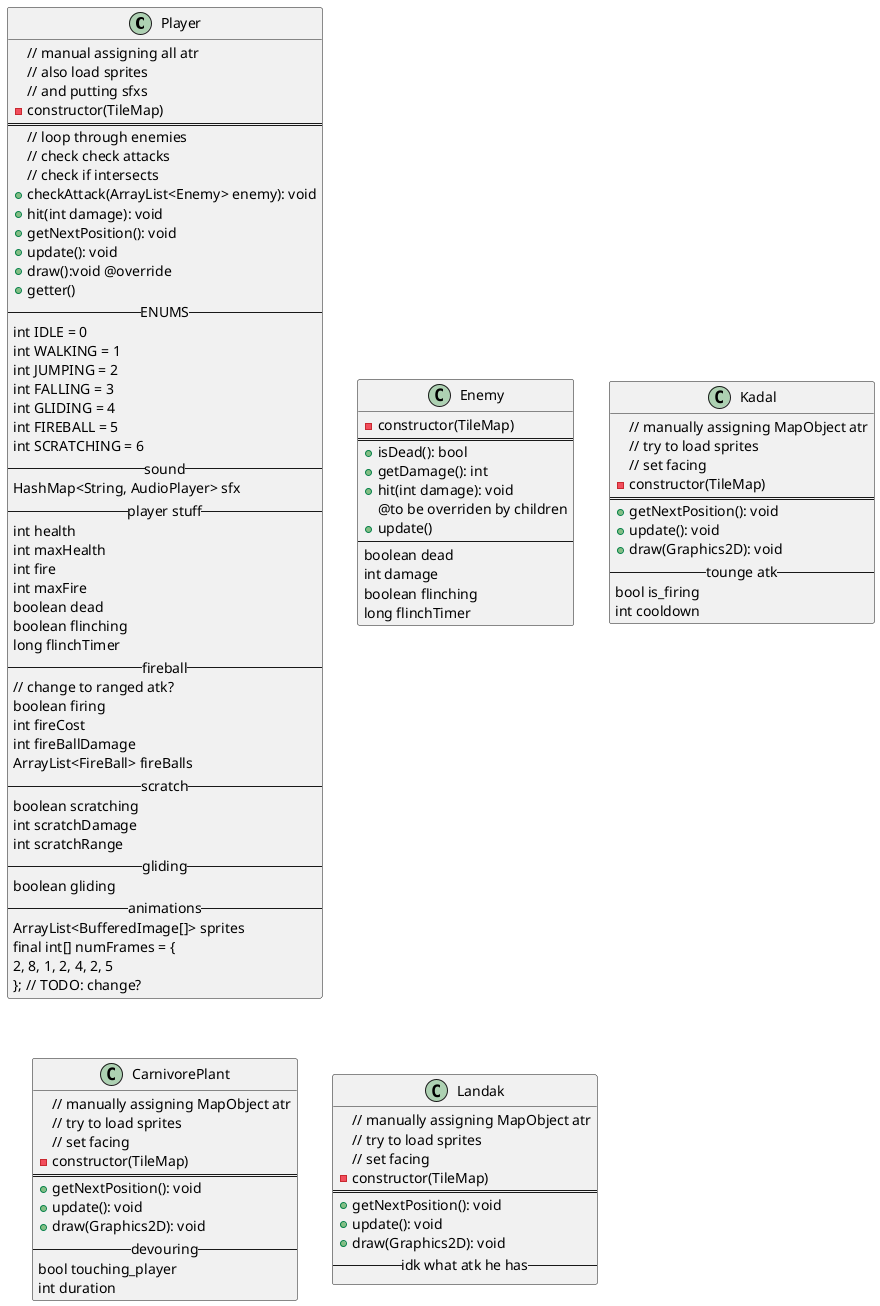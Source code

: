 @startuml
class Player {
// manual assigning all atr
// also load sprites
// and putting sfxs
- constructor(TileMap)
==
// loop through enemies
// check check attacks
// check if intersects
+ checkAttack(ArrayList<Enemy> enemy): void
+ hit(int damage): void
+ getNextPosition(): void
+ update(): void
+ draw():void @override
+ getter()
--ENUMS--
int IDLE = 0
int WALKING = 1
int JUMPING = 2
int FALLING = 3
int GLIDING = 4
int FIREBALL = 5
int SCRATCHING = 6
--sound--
HashMap<String, AudioPlayer> sfx
--player stuff--
int health
int maxHealth
int fire
int maxFire
boolean dead
boolean flinching
long flinchTimer
--fireball--
// change to ranged atk?
boolean firing
int fireCost
int fireBallDamage
ArrayList<FireBall> fireBalls
--scratch--
boolean scratching
int scratchDamage
int scratchRange
--gliding--
boolean gliding
--animations--
ArrayList<BufferedImage[]> sprites
final int[] numFrames = {
    2, 8, 1, 2, 4, 2, 5
}; // TODO: change?
}

class Enemy {
- constructor(TileMap)
==
+ isDead(): bool
+ getDamage(): int
+ hit(int damage): void
@to be overriden by children
+ update()
--
boolean dead
int damage
boolean flinching
long flinchTimer
}
class Kadal {
// manually assigning MapObject atr
// try to load sprites
// set facing
- constructor(TileMap)
==
+ getNextPosition(): void
+ update(): void
+ draw(Graphics2D): void
--tounge atk--
bool is_firing
int cooldown
}
class CarnivorePlant {
// manually assigning MapObject atr
// try to load sprites
// set facing
- constructor(TileMap)
==
+ getNextPosition(): void
+ update(): void
+ draw(Graphics2D): void
--devouring--
bool touching_player
int duration
}
class Landak {
// manually assigning MapObject atr
// try to load sprites
// set facing
- constructor(TileMap)
==
+ getNextPosition(): void
+ update(): void
+ draw(Graphics2D): void
--idk what atk he has--
}
@enduml